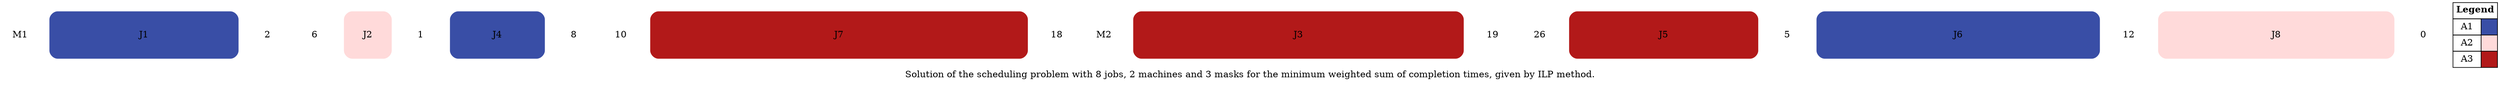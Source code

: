digraph G{
label="Solution of the scheduling problem with 8 jobs, 2 machines and 3 masks for the minimum weighted sum of completion times, given by ILP method."
M1[pos="-1,2!",shape="none",size=2]
J1[pos="4,2!",width="4",height="1",color="0.635371 0.654075 0.651583",shape=box,style="rounded,filled",fillcolor="0.635371 0.654075 0.651583"]
2[pos="2,-0.5!",shape=none]
6[pos="6,-0.5!",shape=none]
J2[pos="1.5,2!",width="1",height="1",color="1.08253 0.146573 1.01241",shape=box,style="rounded,filled",fillcolor="1.08253 0.146573 1.01241"]
1[pos="1,-0.5!",shape=none]
2[pos="2,-0.5!",shape=none]
J4[pos="9,2!",width="2",height="1",color="0.635371 0.654075 0.651583",shape=box,style="rounded,filled",fillcolor="0.635371 0.654075 0.651583"]
8[pos="8,-0.5!",shape=none]
10[pos="10,-0.5!",shape=none]
J7[pos="14,2!",width="8",height="1",color="1.17787 0.858257 0.698365",shape=box,style="rounded,filled",fillcolor="1.17787 0.858257 0.698365"]
10[pos="10,-0.5!",shape=none]
18[pos="18,-0.5!",shape=none]
M2[pos="-1,1!",shape="none",size=2]
J3[pos="22.5,1!",width="7",height="1",color="1.17787 0.858257 0.698365",shape=box,style="rounded,filled",fillcolor="1.17787 0.858257 0.698365"]
19[pos="19,-0.5!",shape=none]
26[pos="26,-0.5!",shape=none]
J5[pos="3,1!",width="4",height="1",color="1.17787 0.858257 0.698365",shape=box,style="rounded,filled",fillcolor="1.17787 0.858257 0.698365"]
1[pos="1,-0.5!",shape=none]
5[pos="5,-0.5!",shape=none]
J6[pos="15,1!",width="6",height="1",color="0.635371 0.654075 0.651583",shape=box,style="rounded,filled",fillcolor="0.635371 0.654075 0.651583"]
12[pos="12,-0.5!",shape=none]
18[pos="18,-0.5!",shape=none]
J8[pos="7.5,1!",width="5",height="1",color="1.08253 0.146573 1.01241",shape=box,style="rounded,filled",fillcolor="1.08253 0.146573 1.01241"]
5[pos="5,-0.5!",shape=none]
10[pos="10,-0.5!",shape=none]
0[pos="0,-0.5!",shape=none]
rank = sink;
Legend [pos="-2,-2!",shape=none, margin=0, label=< <TABLE BORDER="0" CELLBORDER="1" CELLSPACING="0" CELLPADDING="4">
<TR>
<TD COLSPAN="2"><B>Legend</B>
</TD>
</TR>
<TR>
<TD>A1</TD>
<TD BGCOLOR="0.635371 0.654075 0.651583"></TD>
</TR>
<TR>
<TD>A2</TD>
<TD BGCOLOR="1.08253 0.146573 1.01241"></TD>
</TR>
<TR>
<TD>A3</TD>
<TD BGCOLOR="1.17787 0.858257 0.698365"></TD>
</TR>

 </TABLE>
>];
}
